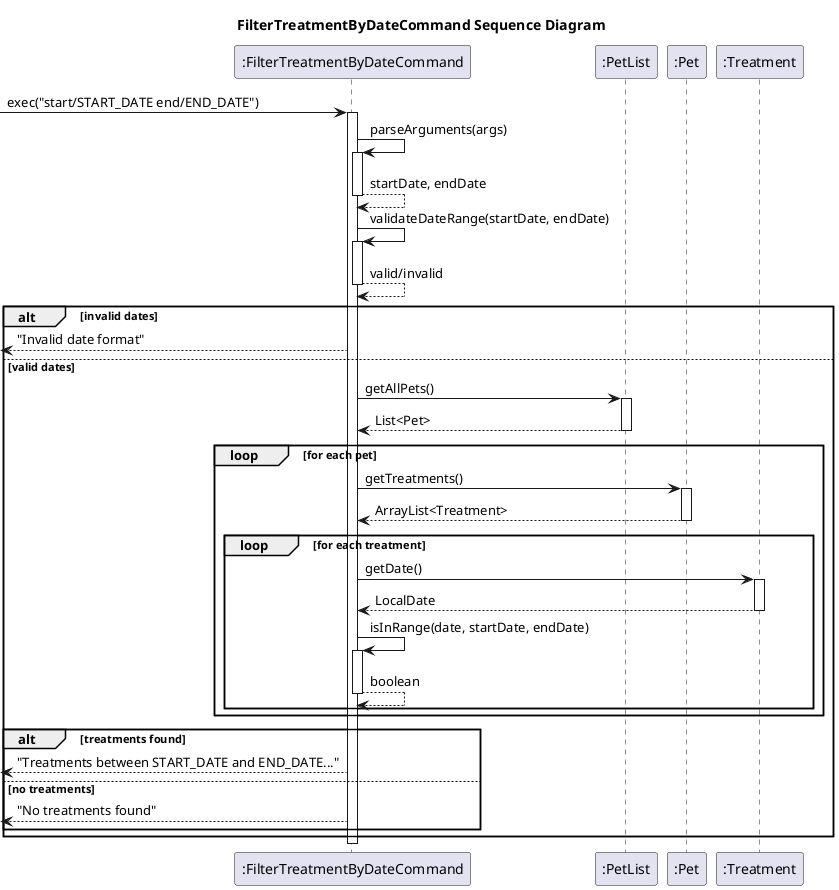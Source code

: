 @startuml
title FilterTreatmentByDateCommand Sequence Diagram

participant ":FilterTreatmentByDateCommand" as FTC
participant ":PetList" as PetList
participant ":Pet" as Pet
participant ":Treatment" as Treatment

-> FTC : exec("start/START_DATE end/END_DATE")
activate FTC

FTC -> FTC : parseArguments(args)
activate FTC
FTC --> FTC : startDate, endDate
deactivate FTC

FTC -> FTC : validateDateRange(startDate, endDate)
activate FTC
FTC --> FTC : valid/invalid
deactivate FTC

alt invalid dates
  <-- FTC : "Invalid date format"
else valid dates
  FTC -> PetList : getAllPets()
  activate PetList
  PetList --> FTC : List<Pet>
  deactivate PetList

  loop for each pet
    FTC -> Pet : getTreatments()
    activate Pet
    Pet --> FTC : ArrayList<Treatment>
    deactivate Pet

    loop for each treatment
      FTC -> Treatment : getDate()
      activate Treatment
      Treatment --> FTC : LocalDate
      deactivate Treatment

      FTC -> FTC : isInRange(date, startDate, endDate)
      activate FTC
      FTC --> FTC : boolean
      deactivate FTC
    end
  end

  alt treatments found
    <-- FTC : "Treatments between START_DATE and END_DATE..."
  else no treatments
    <-- FTC : "No treatments found"
  end
end

deactivate FTC

@enduml

